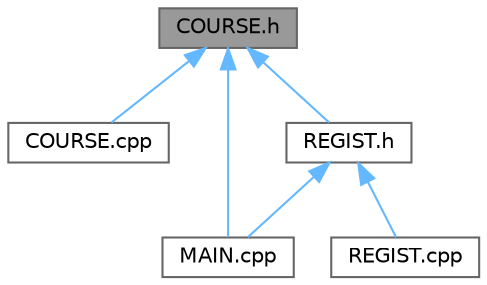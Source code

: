 digraph "COURSE.h"
{
 // LATEX_PDF_SIZE
  bgcolor="transparent";
  edge [fontname=Helvetica,fontsize=10,labelfontname=Helvetica,labelfontsize=10];
  node [fontname=Helvetica,fontsize=10,shape=box,height=0.2,width=0.4];
  Node1 [label="COURSE.h",height=0.2,width=0.4,color="gray40", fillcolor="grey60", style="filled", fontcolor="black",tooltip=" "];
  Node1 -> Node2 [dir="back",color="steelblue1",style="solid"];
  Node2 [label="COURSE.cpp",height=0.2,width=0.4,color="grey40", fillcolor="white", style="filled",URL="$_c_o_u_r_s_e_8cpp.html",tooltip=" "];
  Node1 -> Node3 [dir="back",color="steelblue1",style="solid"];
  Node3 [label="MAIN.cpp",height=0.2,width=0.4,color="grey40", fillcolor="white", style="filled",URL="$_m_a_i_n_8cpp.html",tooltip=" "];
  Node1 -> Node4 [dir="back",color="steelblue1",style="solid"];
  Node4 [label="REGIST.h",height=0.2,width=0.4,color="grey40", fillcolor="white", style="filled",URL="$_r_e_g_i_s_t_8h.html",tooltip=" "];
  Node4 -> Node3 [dir="back",color="steelblue1",style="solid"];
  Node4 -> Node5 [dir="back",color="steelblue1",style="solid"];
  Node5 [label="REGIST.cpp",height=0.2,width=0.4,color="grey40", fillcolor="white", style="filled",URL="$_r_e_g_i_s_t_8cpp.html",tooltip=" "];
}
